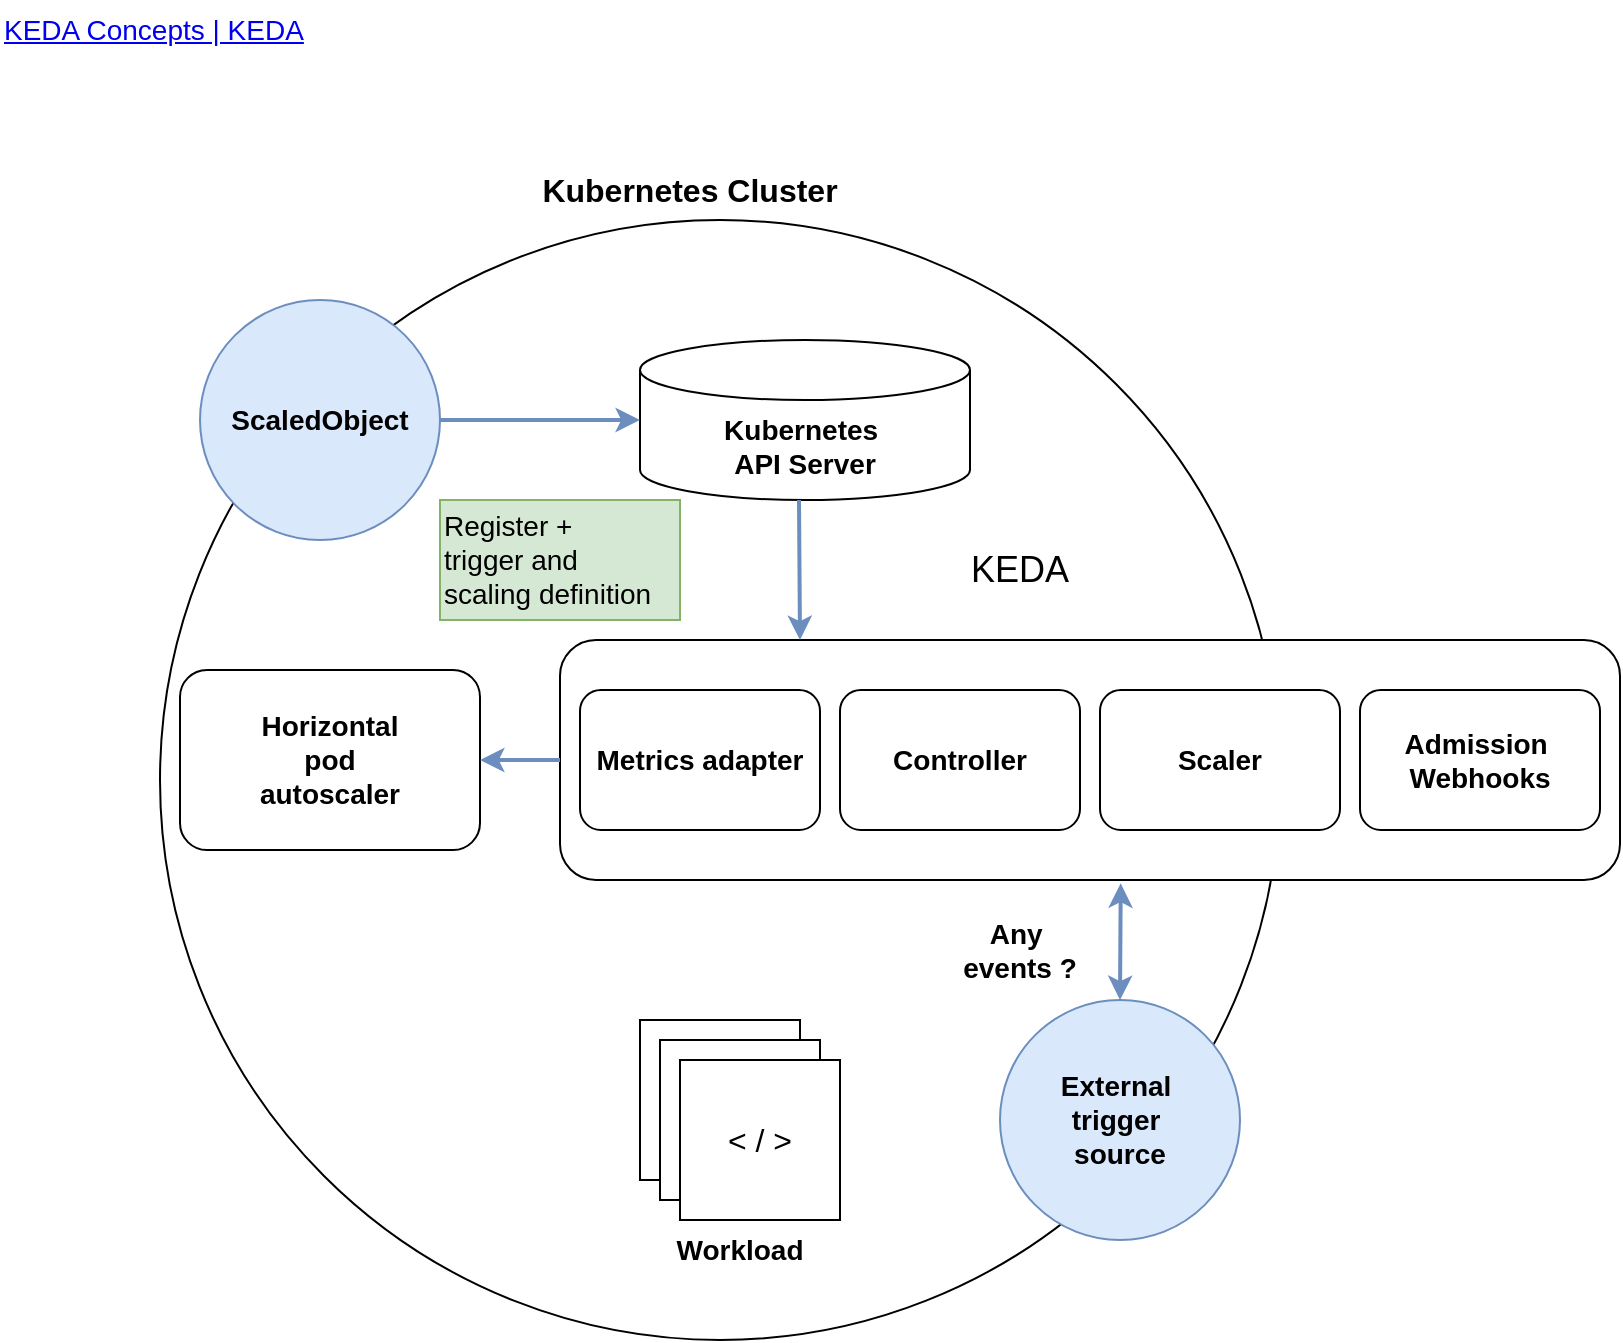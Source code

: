 <mxfile version="28.2.7">
  <diagram name="Page-1" id="bkj-uRayxpSHYkBYoGqN">
    <mxGraphModel dx="914" dy="536" grid="1" gridSize="10" guides="1" tooltips="1" connect="1" arrows="1" fold="1" page="1" pageScale="1" pageWidth="850" pageHeight="1100" math="0" shadow="0">
      <root>
        <mxCell id="0" />
        <mxCell id="1" parent="0" />
        <mxCell id="Dr5I9PUTcqa0ojB0ULPx-2" value="&lt;a href=&quot;https://keda.sh/docs/2.18/concepts/&quot;&gt;KEDA Concepts | KEDA&lt;/a&gt;" style="text;html=1;whiteSpace=wrap;strokeColor=none;fillColor=none;align=left;verticalAlign=middle;rounded=0;fontSize=14;" vertex="1" parent="1">
          <mxGeometry x="80" y="50" width="440" height="30" as="geometry" />
        </mxCell>
        <mxCell id="Dr5I9PUTcqa0ojB0ULPx-3" value="" style="ellipse;whiteSpace=wrap;html=1;aspect=fixed;fillColor=none;" vertex="1" parent="1">
          <mxGeometry x="160" y="160" width="560" height="560" as="geometry" />
        </mxCell>
        <mxCell id="Dr5I9PUTcqa0ojB0ULPx-4" value="&lt;b&gt;Kubernetes Cluster&lt;/b&gt;" style="text;html=1;whiteSpace=wrap;strokeColor=none;fillColor=none;align=center;verticalAlign=middle;rounded=0;fontSize=16;" vertex="1" parent="1">
          <mxGeometry x="325" y="130" width="200" height="30" as="geometry" />
        </mxCell>
        <mxCell id="Dr5I9PUTcqa0ojB0ULPx-6" value="&lt;font style=&quot;font-size: 14px;&quot;&gt;&lt;b&gt;&lt;font&gt;Kubernetes&amp;nbsp;&lt;br&gt;API Server&lt;/font&gt;&lt;/b&gt;&lt;/font&gt;" style="shape=cylinder3;whiteSpace=wrap;html=1;boundedLbl=1;backgroundOutline=1;size=15;" vertex="1" parent="1">
          <mxGeometry x="400" y="220" width="165" height="80" as="geometry" />
        </mxCell>
        <mxCell id="Dr5I9PUTcqa0ojB0ULPx-7" value="&lt;font style=&quot;font-size: 14px;&quot;&gt;&lt;b&gt;ScaledObject&lt;/b&gt;&lt;/font&gt;" style="ellipse;whiteSpace=wrap;html=1;aspect=fixed;fillColor=#dae8fc;strokeColor=#6c8ebf;" vertex="1" parent="1">
          <mxGeometry x="180" y="200" width="120" height="120" as="geometry" />
        </mxCell>
        <mxCell id="Dr5I9PUTcqa0ojB0ULPx-9" value="" style="rounded=1;whiteSpace=wrap;html=1;" vertex="1" parent="1">
          <mxGeometry x="360" y="370" width="530" height="120" as="geometry" />
        </mxCell>
        <mxCell id="Dr5I9PUTcqa0ojB0ULPx-10" value="&lt;font style=&quot;font-size: 14px;&quot;&gt;&lt;b&gt;Horizontal&lt;br&gt;pod&lt;br&gt;autoscaler&lt;/b&gt;&lt;/font&gt;" style="rounded=1;whiteSpace=wrap;html=1;" vertex="1" parent="1">
          <mxGeometry x="170" y="385" width="150" height="90" as="geometry" />
        </mxCell>
        <mxCell id="Dr5I9PUTcqa0ojB0ULPx-11" value="&lt;b&gt;&lt;font style=&quot;font-size: 14px;&quot;&gt;Metrics adapter&lt;/font&gt;&lt;/b&gt;" style="rounded=1;whiteSpace=wrap;html=1;" vertex="1" parent="1">
          <mxGeometry x="370" y="395" width="120" height="70" as="geometry" />
        </mxCell>
        <mxCell id="Dr5I9PUTcqa0ojB0ULPx-12" value="&lt;font style=&quot;font-size: 14px;&quot;&gt;&lt;b&gt;Controller&lt;/b&gt;&lt;/font&gt;" style="rounded=1;whiteSpace=wrap;html=1;" vertex="1" parent="1">
          <mxGeometry x="500" y="395" width="120" height="70" as="geometry" />
        </mxCell>
        <mxCell id="Dr5I9PUTcqa0ojB0ULPx-13" value="&lt;font style=&quot;font-size: 14px;&quot;&gt;&lt;b&gt;Scaler&lt;/b&gt;&lt;/font&gt;" style="rounded=1;whiteSpace=wrap;html=1;" vertex="1" parent="1">
          <mxGeometry x="630" y="395" width="120" height="70" as="geometry" />
        </mxCell>
        <mxCell id="Dr5I9PUTcqa0ojB0ULPx-14" value="&lt;b&gt;&lt;font style=&quot;font-size: 14px;&quot;&gt;Admission&amp;nbsp;&lt;br&gt;Webhooks&lt;/font&gt;&lt;/b&gt;" style="rounded=1;whiteSpace=wrap;html=1;" vertex="1" parent="1">
          <mxGeometry x="760" y="395" width="120" height="70" as="geometry" />
        </mxCell>
        <mxCell id="Dr5I9PUTcqa0ojB0ULPx-15" value="" style="whiteSpace=wrap;html=1;aspect=fixed;" vertex="1" parent="1">
          <mxGeometry x="400" y="560" width="80" height="80" as="geometry" />
        </mxCell>
        <mxCell id="Dr5I9PUTcqa0ojB0ULPx-16" value="" style="whiteSpace=wrap;html=1;aspect=fixed;" vertex="1" parent="1">
          <mxGeometry x="410" y="570" width="80" height="80" as="geometry" />
        </mxCell>
        <mxCell id="Dr5I9PUTcqa0ojB0ULPx-17" value="&lt;font style=&quot;font-size: 16px;&quot;&gt;&amp;lt; / &amp;gt;&lt;/font&gt;" style="whiteSpace=wrap;html=1;aspect=fixed;" vertex="1" parent="1">
          <mxGeometry x="420" y="580" width="80" height="80" as="geometry" />
        </mxCell>
        <mxCell id="Dr5I9PUTcqa0ojB0ULPx-18" value="&lt;div align=&quot;center&quot;&gt;&lt;b&gt;&lt;font style=&quot;font-size: 14px;&quot;&gt;External&amp;nbsp;&lt;/font&gt;&lt;/b&gt;&lt;/div&gt;&lt;div align=&quot;center&quot;&gt;&lt;b&gt;&lt;font style=&quot;font-size: 14px;&quot;&gt;trigger&amp;nbsp;&lt;/font&gt;&lt;/b&gt;&lt;/div&gt;&lt;div align=&quot;center&quot;&gt;&lt;b&gt;&lt;font style=&quot;font-size: 14px;&quot;&gt;source&lt;/font&gt;&lt;/b&gt;&lt;/div&gt;" style="ellipse;whiteSpace=wrap;html=1;aspect=fixed;fillColor=#dae8fc;strokeColor=#6c8ebf;align=center;" vertex="1" parent="1">
          <mxGeometry x="580" y="550" width="120" height="120" as="geometry" />
        </mxCell>
        <mxCell id="Dr5I9PUTcqa0ojB0ULPx-19" value="&lt;font style=&quot;font-size: 14px;&quot;&gt;&lt;b&gt;Workload&lt;/b&gt;&lt;/font&gt;" style="text;html=1;whiteSpace=wrap;strokeColor=none;fillColor=none;align=center;verticalAlign=middle;rounded=0;" vertex="1" parent="1">
          <mxGeometry x="400" y="660" width="100" height="30" as="geometry" />
        </mxCell>
        <mxCell id="Dr5I9PUTcqa0ojB0ULPx-20" value="" style="endArrow=classic;html=1;rounded=0;entryX=0;entryY=0.5;entryDx=0;entryDy=0;entryPerimeter=0;strokeWidth=2;fillColor=#dae8fc;strokeColor=#6c8ebf;" edge="1" parent="1" target="Dr5I9PUTcqa0ojB0ULPx-6">
          <mxGeometry width="50" height="50" relative="1" as="geometry">
            <mxPoint x="300" y="260" as="sourcePoint" />
            <mxPoint x="350" y="210" as="targetPoint" />
          </mxGeometry>
        </mxCell>
        <mxCell id="Dr5I9PUTcqa0ojB0ULPx-21" value="KEDA" style="text;html=1;whiteSpace=wrap;strokeColor=none;fillColor=none;align=center;verticalAlign=middle;rounded=0;fontSize=18;" vertex="1" parent="1">
          <mxGeometry x="560" y="320" width="60" height="30" as="geometry" />
        </mxCell>
        <mxCell id="Dr5I9PUTcqa0ojB0ULPx-22" value="" style="endArrow=classic;html=1;rounded=0;exitX=0.5;exitY=1;exitDx=0;exitDy=0;exitPerimeter=0;strokeWidth=2;fillColor=#dae8fc;strokeColor=#6c8ebf;" edge="1" parent="1">
          <mxGeometry width="50" height="50" relative="1" as="geometry">
            <mxPoint x="479.5" y="300" as="sourcePoint" />
            <mxPoint x="480" y="370" as="targetPoint" />
          </mxGeometry>
        </mxCell>
        <mxCell id="Dr5I9PUTcqa0ojB0ULPx-23" value="&lt;font&gt;Register +&amp;nbsp;&lt;br&gt;trigger and&amp;nbsp;&lt;br&gt;scaling definition&lt;/font&gt;" style="text;html=1;whiteSpace=wrap;strokeColor=#82b366;fillColor=#d5e8d4;align=left;verticalAlign=middle;rounded=0;fontSize=14;" vertex="1" parent="1">
          <mxGeometry x="300" y="300" width="120" height="60" as="geometry" />
        </mxCell>
        <mxCell id="Dr5I9PUTcqa0ojB0ULPx-24" value="" style="endArrow=classic;html=1;rounded=0;entryX=1;entryY=0.5;entryDx=0;entryDy=0;strokeWidth=2;fillColor=#dae8fc;strokeColor=#6c8ebf;" edge="1" parent="1" target="Dr5I9PUTcqa0ojB0ULPx-10">
          <mxGeometry width="50" height="50" relative="1" as="geometry">
            <mxPoint x="360" y="430" as="sourcePoint" />
            <mxPoint x="410" y="380" as="targetPoint" />
          </mxGeometry>
        </mxCell>
        <mxCell id="Dr5I9PUTcqa0ojB0ULPx-25" value="" style="endArrow=classic;startArrow=classic;html=1;rounded=0;entryX=0.529;entryY=1.014;entryDx=0;entryDy=0;entryPerimeter=0;strokeWidth=2;fillColor=#dae8fc;strokeColor=#6c8ebf;" edge="1" parent="1" target="Dr5I9PUTcqa0ojB0ULPx-9">
          <mxGeometry width="50" height="50" relative="1" as="geometry">
            <mxPoint x="640" y="550" as="sourcePoint" />
            <mxPoint x="690" y="500" as="targetPoint" />
          </mxGeometry>
        </mxCell>
        <mxCell id="Dr5I9PUTcqa0ojB0ULPx-26" value="&lt;div align=&quot;center&quot;&gt;&lt;b&gt;&lt;font style=&quot;font-size: 14px;&quot;&gt;Any&amp;nbsp;&lt;/font&gt;&lt;/b&gt;&lt;/div&gt;&lt;div align=&quot;center&quot;&gt;&lt;b&gt;&lt;font style=&quot;font-size: 14px;&quot;&gt;events ?&lt;/font&gt;&lt;/b&gt;&lt;/div&gt;" style="text;html=1;whiteSpace=wrap;strokeColor=none;fillColor=none;align=center;verticalAlign=middle;rounded=0;" vertex="1" parent="1">
          <mxGeometry x="560" y="500" width="60" height="50" as="geometry" />
        </mxCell>
      </root>
    </mxGraphModel>
  </diagram>
</mxfile>
